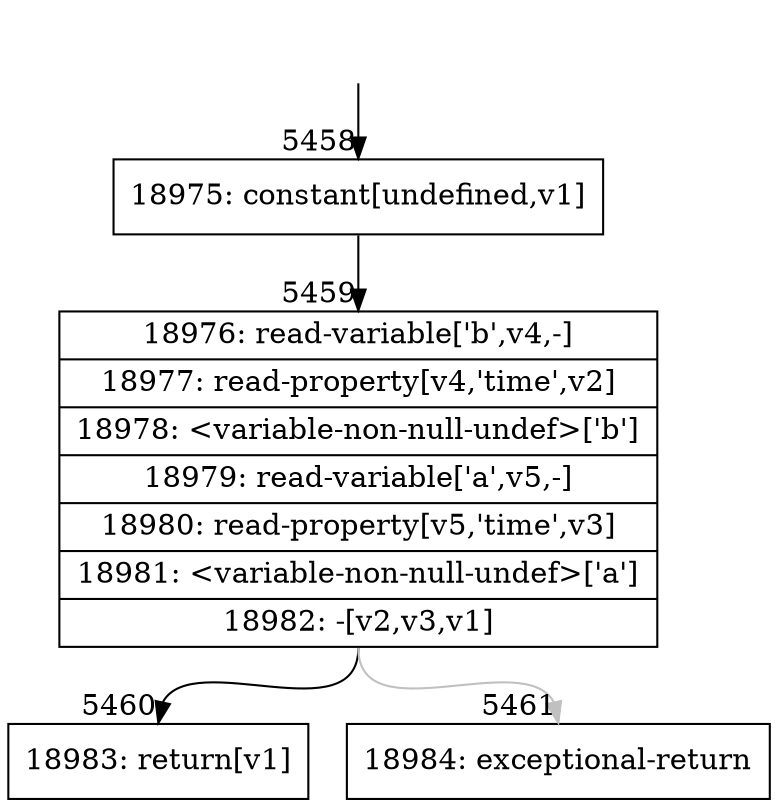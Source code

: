 digraph {
rankdir="TD"
BB_entry369[shape=none,label=""];
BB_entry369 -> BB5458 [tailport=s, headport=n, headlabel="    5458"]
BB5458 [shape=record label="{18975: constant[undefined,v1]}" ] 
BB5458 -> BB5459 [tailport=s, headport=n, headlabel="      5459"]
BB5459 [shape=record label="{18976: read-variable['b',v4,-]|18977: read-property[v4,'time',v2]|18978: \<variable-non-null-undef\>['b']|18979: read-variable['a',v5,-]|18980: read-property[v5,'time',v3]|18981: \<variable-non-null-undef\>['a']|18982: -[v2,v3,v1]}" ] 
BB5459 -> BB5460 [tailport=s, headport=n, headlabel="      5460"]
BB5459 -> BB5461 [tailport=s, headport=n, color=gray, headlabel="      5461"]
BB5460 [shape=record label="{18983: return[v1]}" ] 
BB5461 [shape=record label="{18984: exceptional-return}" ] 
//#$~ 9795
}
